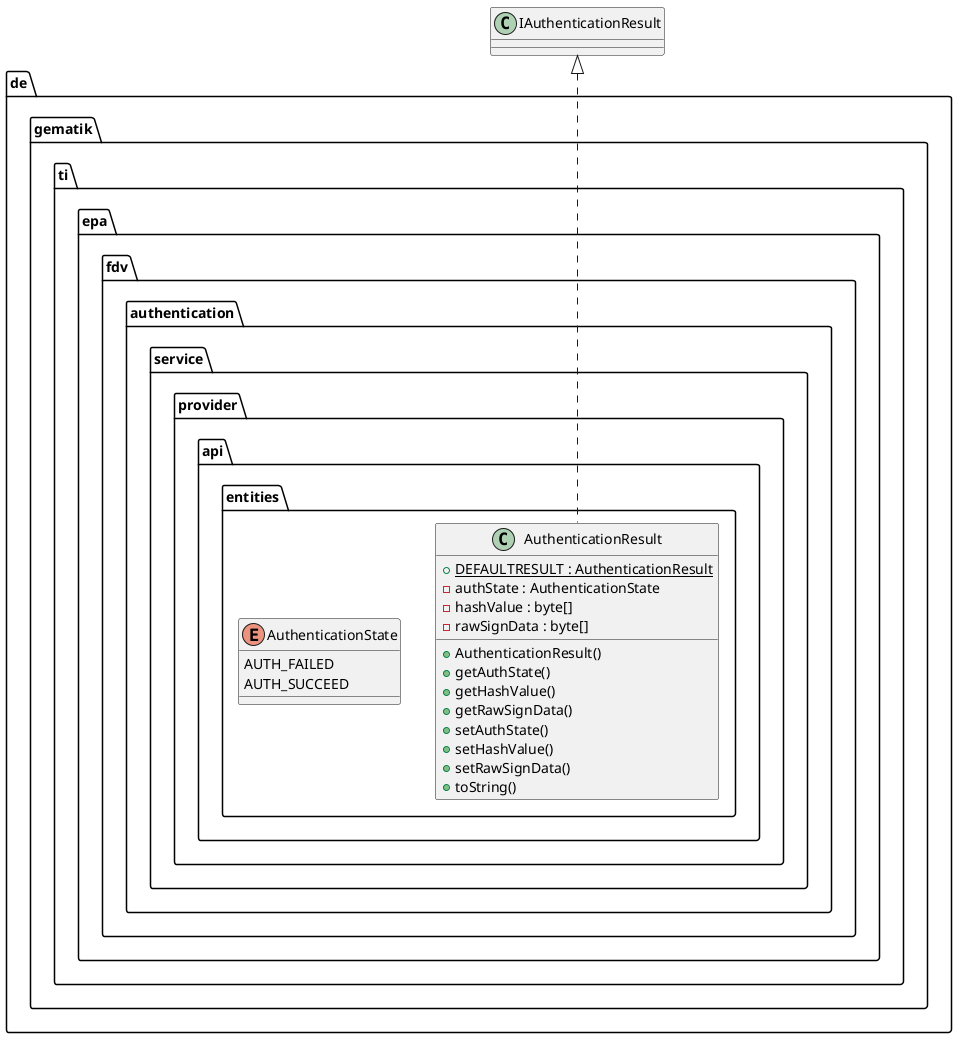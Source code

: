 @startuml



  namespace de.gematik.ti.epa.fdv.authentication.service.provider.api {
    namespace entities {
      class de.gematik.ti.epa.fdv.authentication.service.provider.api.entities.AuthenticationResult {
          {static} + DEFAULTRESULT : AuthenticationResult
          - authState : AuthenticationState
          - hashValue : byte[]
          - rawSignData : byte[]
          + AuthenticationResult()
          + getAuthState()
          + getHashValue()
          + getRawSignData()
          + setAuthState()
          + setHashValue()
          + setRawSignData()
          + toString()
      }
    }
  }
  

  namespace de.gematik.ti.epa.fdv.authentication.service.provider.api {
    namespace entities {
      enum AuthenticationState {
        AUTH_FAILED
        AUTH_SUCCEED
      }
    }
  }
  

  de.gematik.ti.epa.fdv.authentication.service.provider.api.entities.AuthenticationResult .up.|> IAuthenticationResult









@enduml
